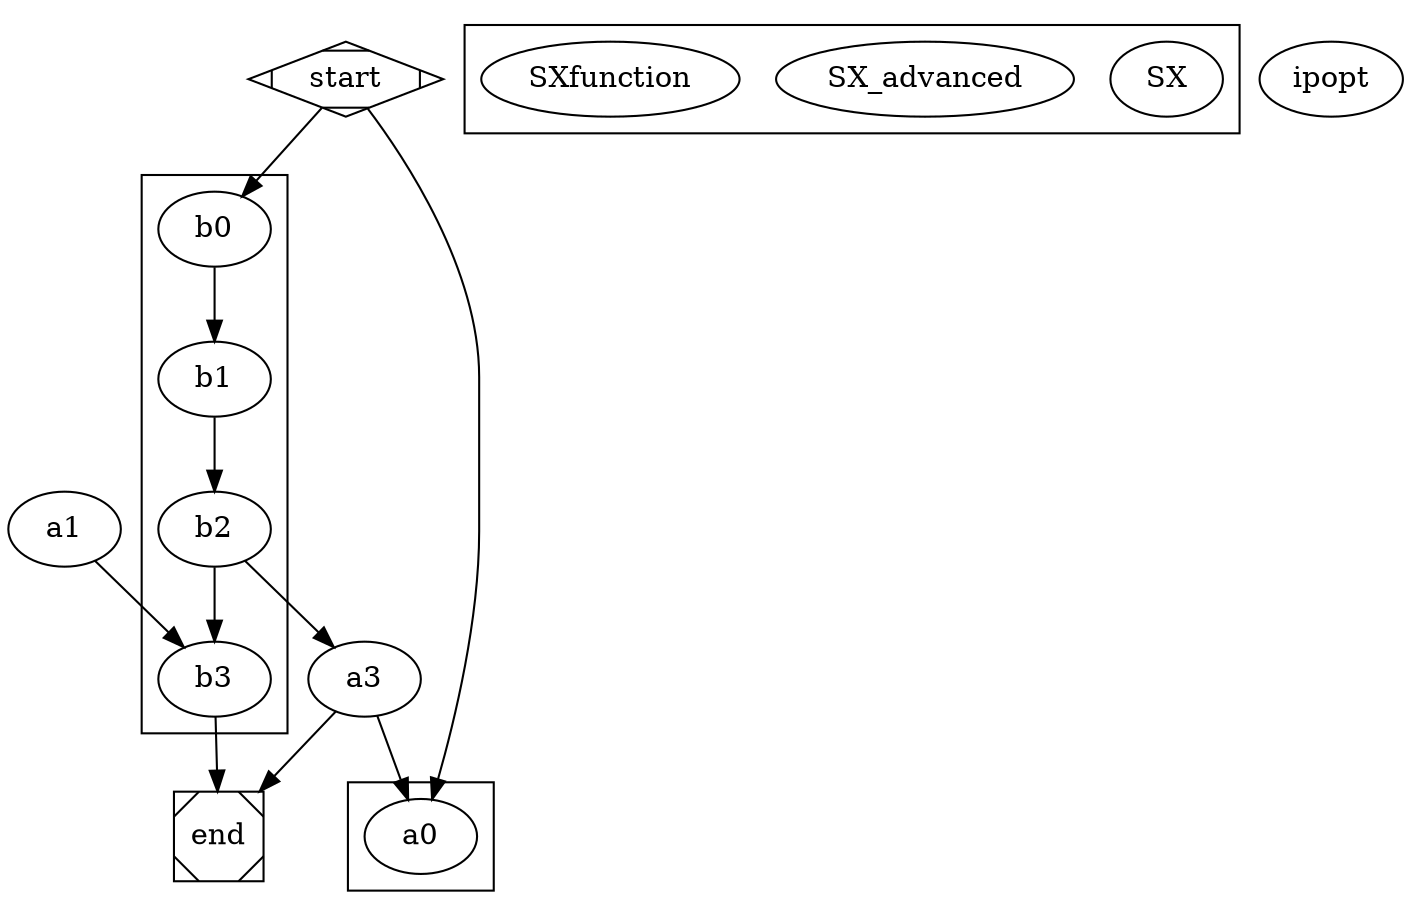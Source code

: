 digraph G {

start [shape=Mdiamond];
end [shape=Msquare];
subgraph "cluster1" {b0 -> b1 -> b2 -> b3;}
subgraph "cluster_integration" { a0; }
subgraph "cluster_symbolics" { SX;SX_advanced; SXfunction; }
subgraph "nlp" { ipopt; }
start -> a0;
start -> b0;
a1 -> b3;
b2 -> a3;
a3 -> a0;
a3 -> end;
b3 -> end;
}
